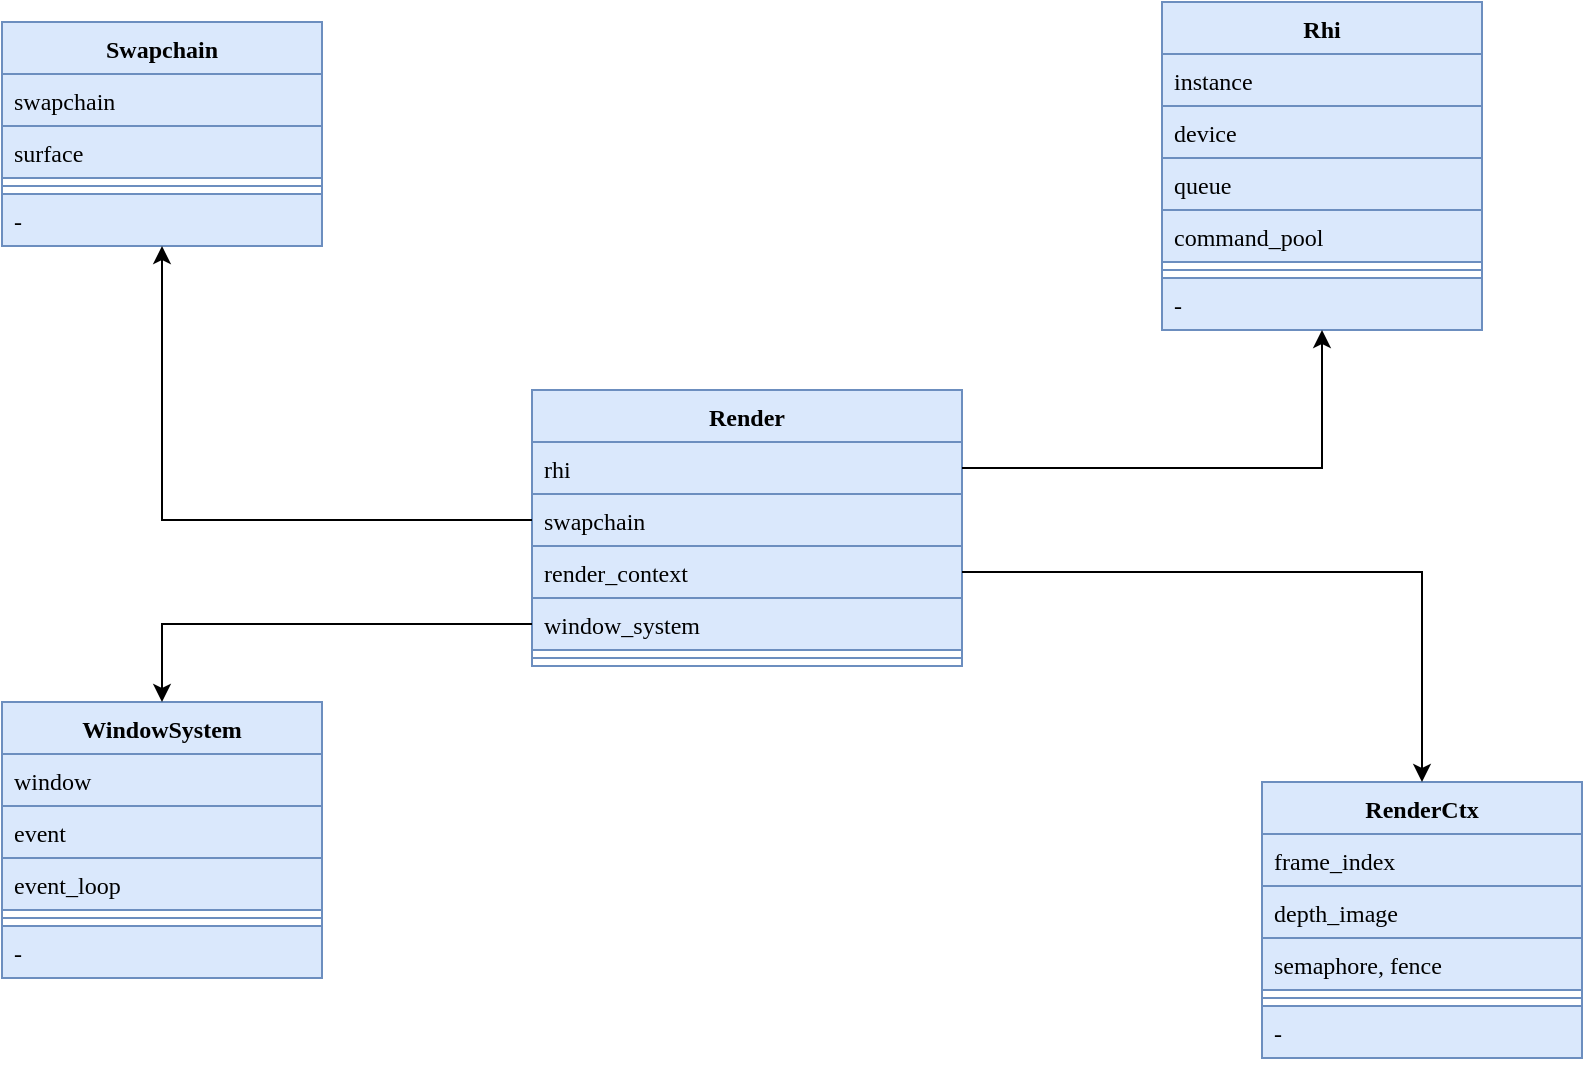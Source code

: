 <mxfile version="24.7.5">
  <diagram id="23iRSUPoRavnBvh4doch" name="Page-1">
    <mxGraphModel dx="954" dy="611" grid="1" gridSize="10" guides="1" tooltips="1" connect="1" arrows="1" fold="1" page="1" pageScale="1" pageWidth="1169" pageHeight="827" math="0" shadow="0">
      <root>
        <mxCell id="0" />
        <mxCell id="1" parent="0" />
        <mxCell id="-Fij7bQK2JmjQd7nQef9-5" value="Rhi" style="swimlane;fontStyle=1;align=center;verticalAlign=top;childLayout=stackLayout;horizontal=1;startSize=26;horizontalStack=0;resizeParent=1;resizeParentMax=0;resizeLast=0;collapsible=1;marginBottom=0;fontFamily=Consolas;fillColor=#dae8fc;strokeColor=#6c8ebf;" parent="1" vertex="1">
          <mxGeometry x="740" y="260" width="160" height="164" as="geometry" />
        </mxCell>
        <mxCell id="-Fij7bQK2JmjQd7nQef9-6" value="instance" style="text;strokeColor=#6c8ebf;fillColor=#dae8fc;align=left;verticalAlign=top;spacingLeft=4;spacingRight=4;overflow=hidden;rotatable=0;points=[[0,0.5],[1,0.5]];portConstraint=eastwest;fontFamily=Consolas;" parent="-Fij7bQK2JmjQd7nQef9-5" vertex="1">
          <mxGeometry y="26" width="160" height="26" as="geometry" />
        </mxCell>
        <mxCell id="-Fij7bQK2JmjQd7nQef9-9" value="device" style="text;strokeColor=#6c8ebf;fillColor=#dae8fc;align=left;verticalAlign=top;spacingLeft=4;spacingRight=4;overflow=hidden;rotatable=0;points=[[0,0.5],[1,0.5]];portConstraint=eastwest;fontFamily=Consolas;" parent="-Fij7bQK2JmjQd7nQef9-5" vertex="1">
          <mxGeometry y="52" width="160" height="26" as="geometry" />
        </mxCell>
        <mxCell id="-Fij7bQK2JmjQd7nQef9-10" value="queue" style="text;strokeColor=#6c8ebf;fillColor=#dae8fc;align=left;verticalAlign=top;spacingLeft=4;spacingRight=4;overflow=hidden;rotatable=0;points=[[0,0.5],[1,0.5]];portConstraint=eastwest;fontFamily=Consolas;" parent="-Fij7bQK2JmjQd7nQef9-5" vertex="1">
          <mxGeometry y="78" width="160" height="26" as="geometry" />
        </mxCell>
        <mxCell id="22" value="command_pool" style="text;strokeColor=#6c8ebf;fillColor=#dae8fc;align=left;verticalAlign=top;spacingLeft=4;spacingRight=4;overflow=hidden;rotatable=0;points=[[0,0.5],[1,0.5]];portConstraint=eastwest;fontFamily=Consolas;" parent="-Fij7bQK2JmjQd7nQef9-5" vertex="1">
          <mxGeometry y="104" width="160" height="26" as="geometry" />
        </mxCell>
        <mxCell id="-Fij7bQK2JmjQd7nQef9-7" value="" style="line;strokeWidth=1;fillColor=#dae8fc;align=left;verticalAlign=middle;spacingTop=-1;spacingLeft=3;spacingRight=3;rotatable=0;labelPosition=right;points=[];portConstraint=eastwest;strokeColor=#6c8ebf;fontFamily=Consolas;" parent="-Fij7bQK2JmjQd7nQef9-5" vertex="1">
          <mxGeometry y="130" width="160" height="8" as="geometry" />
        </mxCell>
        <mxCell id="-Fij7bQK2JmjQd7nQef9-8" value="-" style="text;strokeColor=#6c8ebf;fillColor=#dae8fc;align=left;verticalAlign=top;spacingLeft=4;spacingRight=4;overflow=hidden;rotatable=0;points=[[0,0.5],[1,0.5]];portConstraint=eastwest;fontFamily=Consolas;" parent="-Fij7bQK2JmjQd7nQef9-5" vertex="1">
          <mxGeometry y="138" width="160" height="26" as="geometry" />
        </mxCell>
        <mxCell id="-Fij7bQK2JmjQd7nQef9-13" value="RenderCtx" style="swimlane;fontStyle=1;align=center;verticalAlign=top;childLayout=stackLayout;horizontal=1;startSize=26;horizontalStack=0;resizeParent=1;resizeParentMax=0;resizeLast=0;collapsible=1;marginBottom=0;fontFamily=Consolas;fillColor=#dae8fc;strokeColor=#6c8ebf;" parent="1" vertex="1">
          <mxGeometry x="790" y="650" width="160" height="138" as="geometry" />
        </mxCell>
        <mxCell id="-Fij7bQK2JmjQd7nQef9-16" value="frame_index" style="text;strokeColor=#6c8ebf;fillColor=#dae8fc;align=left;verticalAlign=top;spacingLeft=4;spacingRight=4;overflow=hidden;rotatable=0;points=[[0,0.5],[1,0.5]];portConstraint=eastwest;fontFamily=Consolas;" parent="-Fij7bQK2JmjQd7nQef9-13" vertex="1">
          <mxGeometry y="26" width="160" height="26" as="geometry" />
        </mxCell>
        <mxCell id="-Fij7bQK2JmjQd7nQef9-19" value="depth_image" style="text;strokeColor=#6c8ebf;fillColor=#dae8fc;align=left;verticalAlign=top;spacingLeft=4;spacingRight=4;overflow=hidden;rotatable=0;points=[[0,0.5],[1,0.5]];portConstraint=eastwest;fontFamily=Consolas;" parent="-Fij7bQK2JmjQd7nQef9-13" vertex="1">
          <mxGeometry y="52" width="160" height="26" as="geometry" />
        </mxCell>
        <mxCell id="-Fij7bQK2JmjQd7nQef9-20" value="semaphore, fence" style="text;strokeColor=#6c8ebf;fillColor=#dae8fc;align=left;verticalAlign=top;spacingLeft=4;spacingRight=4;overflow=hidden;rotatable=0;points=[[0,0.5],[1,0.5]];portConstraint=eastwest;fontFamily=Consolas;" parent="-Fij7bQK2JmjQd7nQef9-13" vertex="1">
          <mxGeometry y="78" width="160" height="26" as="geometry" />
        </mxCell>
        <mxCell id="-Fij7bQK2JmjQd7nQef9-17" value="" style="line;strokeWidth=1;fillColor=#dae8fc;align=left;verticalAlign=middle;spacingTop=-1;spacingLeft=3;spacingRight=3;rotatable=0;labelPosition=right;points=[];portConstraint=eastwest;strokeColor=#6c8ebf;fontFamily=Consolas;" parent="-Fij7bQK2JmjQd7nQef9-13" vertex="1">
          <mxGeometry y="104" width="160" height="8" as="geometry" />
        </mxCell>
        <mxCell id="-Fij7bQK2JmjQd7nQef9-18" value="-" style="text;strokeColor=#6c8ebf;fillColor=#dae8fc;align=left;verticalAlign=top;spacingLeft=4;spacingRight=4;overflow=hidden;rotatable=0;points=[[0,0.5],[1,0.5]];portConstraint=eastwest;fontFamily=Consolas;" parent="-Fij7bQK2JmjQd7nQef9-13" vertex="1">
          <mxGeometry y="112" width="160" height="26" as="geometry" />
        </mxCell>
        <mxCell id="7" value="Swapchain" style="swimlane;fontStyle=1;align=center;verticalAlign=top;childLayout=stackLayout;horizontal=1;startSize=26;horizontalStack=0;resizeParent=1;resizeParentMax=0;resizeLast=0;collapsible=1;marginBottom=0;fontFamily=Consolas;fillColor=#dae8fc;strokeColor=#6c8ebf;" parent="1" vertex="1">
          <mxGeometry x="160" y="270" width="160" height="112" as="geometry" />
        </mxCell>
        <mxCell id="8" value="swapchain" style="text;strokeColor=#6c8ebf;fillColor=#dae8fc;align=left;verticalAlign=top;spacingLeft=4;spacingRight=4;overflow=hidden;rotatable=0;points=[[0,0.5],[1,0.5]];portConstraint=eastwest;fontFamily=Consolas;" parent="7" vertex="1">
          <mxGeometry y="26" width="160" height="26" as="geometry" />
        </mxCell>
        <mxCell id="9" value="surface" style="text;strokeColor=#6c8ebf;fillColor=#dae8fc;align=left;verticalAlign=top;spacingLeft=4;spacingRight=4;overflow=hidden;rotatable=0;points=[[0,0.5],[1,0.5]];portConstraint=eastwest;fontFamily=Consolas;" parent="7" vertex="1">
          <mxGeometry y="52" width="160" height="26" as="geometry" />
        </mxCell>
        <mxCell id="11" value="" style="line;strokeWidth=1;fillColor=#dae8fc;align=left;verticalAlign=middle;spacingTop=-1;spacingLeft=3;spacingRight=3;rotatable=0;labelPosition=right;points=[];portConstraint=eastwest;strokeColor=#6c8ebf;fontFamily=Consolas;" parent="7" vertex="1">
          <mxGeometry y="78" width="160" height="8" as="geometry" />
        </mxCell>
        <mxCell id="12" value="-" style="text;strokeColor=#6c8ebf;fillColor=#dae8fc;align=left;verticalAlign=top;spacingLeft=4;spacingRight=4;overflow=hidden;rotatable=0;points=[[0,0.5],[1,0.5]];portConstraint=eastwest;fontFamily=Consolas;" parent="7" vertex="1">
          <mxGeometry y="86" width="160" height="26" as="geometry" />
        </mxCell>
        <mxCell id="15" value="WindowSystem" style="swimlane;fontStyle=1;align=center;verticalAlign=top;childLayout=stackLayout;horizontal=1;startSize=26;horizontalStack=0;resizeParent=1;resizeParentMax=0;resizeLast=0;collapsible=1;marginBottom=0;fontFamily=Consolas;fillColor=#dae8fc;strokeColor=#6c8ebf;" parent="1" vertex="1">
          <mxGeometry x="160" y="610" width="160" height="138" as="geometry" />
        </mxCell>
        <mxCell id="16" value="window" style="text;strokeColor=#6c8ebf;fillColor=#dae8fc;align=left;verticalAlign=top;spacingLeft=4;spacingRight=4;overflow=hidden;rotatable=0;points=[[0,0.5],[1,0.5]];portConstraint=eastwest;fontFamily=Consolas;" parent="15" vertex="1">
          <mxGeometry y="26" width="160" height="26" as="geometry" />
        </mxCell>
        <mxCell id="17" value="event" style="text;strokeColor=#6c8ebf;fillColor=#dae8fc;align=left;verticalAlign=top;spacingLeft=4;spacingRight=4;overflow=hidden;rotatable=0;points=[[0,0.5],[1,0.5]];portConstraint=eastwest;fontFamily=Consolas;" parent="15" vertex="1">
          <mxGeometry y="52" width="160" height="26" as="geometry" />
        </mxCell>
        <mxCell id="18" value="event_loop" style="text;strokeColor=#6c8ebf;fillColor=#dae8fc;align=left;verticalAlign=top;spacingLeft=4;spacingRight=4;overflow=hidden;rotatable=0;points=[[0,0.5],[1,0.5]];portConstraint=eastwest;fontFamily=Consolas;" parent="15" vertex="1">
          <mxGeometry y="78" width="160" height="26" as="geometry" />
        </mxCell>
        <mxCell id="19" value="" style="line;strokeWidth=1;fillColor=#dae8fc;align=left;verticalAlign=middle;spacingTop=-1;spacingLeft=3;spacingRight=3;rotatable=0;labelPosition=right;points=[];portConstraint=eastwest;strokeColor=#6c8ebf;fontFamily=Consolas;" parent="15" vertex="1">
          <mxGeometry y="104" width="160" height="8" as="geometry" />
        </mxCell>
        <mxCell id="20" value="-" style="text;strokeColor=#6c8ebf;fillColor=#dae8fc;align=left;verticalAlign=top;spacingLeft=4;spacingRight=4;overflow=hidden;rotatable=0;points=[[0,0.5],[1,0.5]];portConstraint=eastwest;fontFamily=Consolas;" parent="15" vertex="1">
          <mxGeometry y="112" width="160" height="26" as="geometry" />
        </mxCell>
        <mxCell id="820sSQmcWdXDixxTHN7m-22" value="Render" style="swimlane;fontStyle=1;align=center;verticalAlign=top;childLayout=stackLayout;horizontal=1;startSize=26;horizontalStack=0;resizeParent=1;resizeParentMax=0;resizeLast=0;collapsible=1;marginBottom=0;whiteSpace=wrap;html=1;fillColor=#dae8fc;strokeColor=#6c8ebf;fontFamily=Consolas;" parent="1" vertex="1">
          <mxGeometry x="425" y="454" width="215" height="138" as="geometry" />
        </mxCell>
        <mxCell id="820sSQmcWdXDixxTHN7m-23" value="rhi" style="text;strokeColor=#6c8ebf;fillColor=#dae8fc;align=left;verticalAlign=top;spacingLeft=4;spacingRight=4;overflow=hidden;rotatable=0;points=[[0,0.5],[1,0.5]];portConstraint=eastwest;whiteSpace=wrap;html=1;fontFamily=Consolas;" parent="820sSQmcWdXDixxTHN7m-22" vertex="1">
          <mxGeometry y="26" width="215" height="26" as="geometry" />
        </mxCell>
        <mxCell id="820sSQmcWdXDixxTHN7m-26" value="swapchain" style="text;strokeColor=#6c8ebf;fillColor=#dae8fc;align=left;verticalAlign=top;spacingLeft=4;spacingRight=4;overflow=hidden;rotatable=0;points=[[0,0.5],[1,0.5]];portConstraint=eastwest;whiteSpace=wrap;html=1;fontFamily=Consolas;" parent="820sSQmcWdXDixxTHN7m-22" vertex="1">
          <mxGeometry y="52" width="215" height="26" as="geometry" />
        </mxCell>
        <mxCell id="820sSQmcWdXDixxTHN7m-27" value="render_context" style="text;strokeColor=#6c8ebf;fillColor=#dae8fc;align=left;verticalAlign=top;spacingLeft=4;spacingRight=4;overflow=hidden;rotatable=0;points=[[0,0.5],[1,0.5]];portConstraint=eastwest;whiteSpace=wrap;html=1;fontFamily=Consolas;" parent="820sSQmcWdXDixxTHN7m-22" vertex="1">
          <mxGeometry y="78" width="215" height="26" as="geometry" />
        </mxCell>
        <mxCell id="820sSQmcWdXDixxTHN7m-28" value="window_system" style="text;strokeColor=#6c8ebf;fillColor=#dae8fc;align=left;verticalAlign=top;spacingLeft=4;spacingRight=4;overflow=hidden;rotatable=0;points=[[0,0.5],[1,0.5]];portConstraint=eastwest;whiteSpace=wrap;html=1;fontFamily=Consolas;" parent="820sSQmcWdXDixxTHN7m-22" vertex="1">
          <mxGeometry y="104" width="215" height="26" as="geometry" />
        </mxCell>
        <mxCell id="820sSQmcWdXDixxTHN7m-24" value="" style="line;strokeWidth=1;fillColor=#dae8fc;align=left;verticalAlign=middle;spacingTop=-1;spacingLeft=3;spacingRight=3;rotatable=0;labelPosition=right;points=[];portConstraint=eastwest;strokeColor=#6c8ebf;fontFamily=Consolas;" parent="820sSQmcWdXDixxTHN7m-22" vertex="1">
          <mxGeometry y="130" width="215" height="8" as="geometry" />
        </mxCell>
        <mxCell id="820sSQmcWdXDixxTHN7m-29" style="edgeStyle=orthogonalEdgeStyle;rounded=0;orthogonalLoop=1;jettySize=auto;html=1;" parent="1" source="820sSQmcWdXDixxTHN7m-28" target="15" edge="1">
          <mxGeometry relative="1" as="geometry" />
        </mxCell>
        <mxCell id="820sSQmcWdXDixxTHN7m-30" style="edgeStyle=orthogonalEdgeStyle;rounded=0;orthogonalLoop=1;jettySize=auto;html=1;" parent="1" source="820sSQmcWdXDixxTHN7m-27" target="-Fij7bQK2JmjQd7nQef9-13" edge="1">
          <mxGeometry relative="1" as="geometry" />
        </mxCell>
        <mxCell id="820sSQmcWdXDixxTHN7m-31" style="edgeStyle=orthogonalEdgeStyle;rounded=0;orthogonalLoop=1;jettySize=auto;html=1;" parent="1" source="820sSQmcWdXDixxTHN7m-23" target="-Fij7bQK2JmjQd7nQef9-5" edge="1">
          <mxGeometry relative="1" as="geometry" />
        </mxCell>
        <mxCell id="820sSQmcWdXDixxTHN7m-32" style="edgeStyle=orthogonalEdgeStyle;rounded=0;orthogonalLoop=1;jettySize=auto;html=1;" parent="1" source="820sSQmcWdXDixxTHN7m-26" target="7" edge="1">
          <mxGeometry relative="1" as="geometry" />
        </mxCell>
      </root>
    </mxGraphModel>
  </diagram>
</mxfile>
